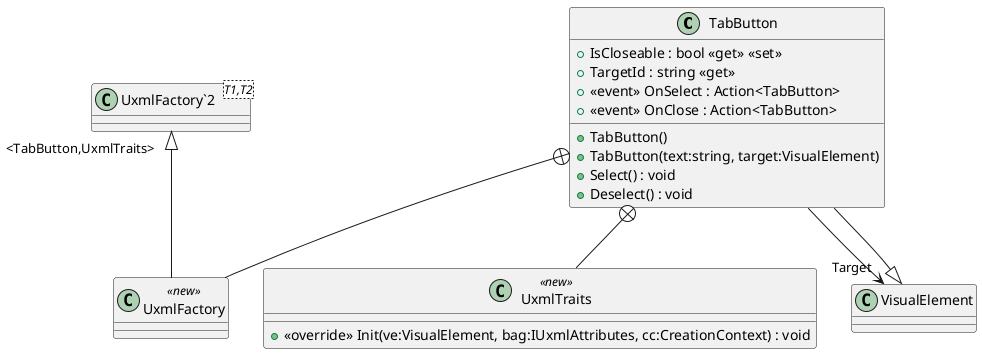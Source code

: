 @startuml
class TabButton {
    + IsCloseable : bool <<get>> <<set>>
    + TargetId : string <<get>>
    +  <<event>> OnSelect : Action<TabButton> 
    +  <<event>> OnClose : Action<TabButton> 
    + TabButton()
    + TabButton(text:string, target:VisualElement)
    + Select() : void
    + Deselect() : void
}
class UxmlFactory <<new>> {
}
class UxmlTraits <<new>> {
    + <<override>> Init(ve:VisualElement, bag:IUxmlAttributes, cc:CreationContext) : void
}
class "UxmlFactory`2"<T1,T2> {
}
VisualElement <|-- TabButton
TabButton --> "Target" VisualElement
TabButton +-- UxmlFactory
"UxmlFactory`2" "<TabButton,UxmlTraits>" <|-- UxmlFactory
TabButton +-- UxmlTraits
@enduml

